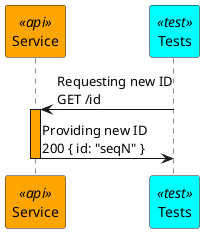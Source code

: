 @startuml api_test_sync

skinparam participant {
    backgroundColor<<test>> Aqua
    backgroundColor<<api>> Orange
}

participant "Service" as S <<api>>
participant "Tests" as F <<test>>

F -> S: Requesting new ID\nGET /id
activate S #Orange

S -> F: Providing new ID\n200 { id: "seqN" }
deactivate S

@enduml
